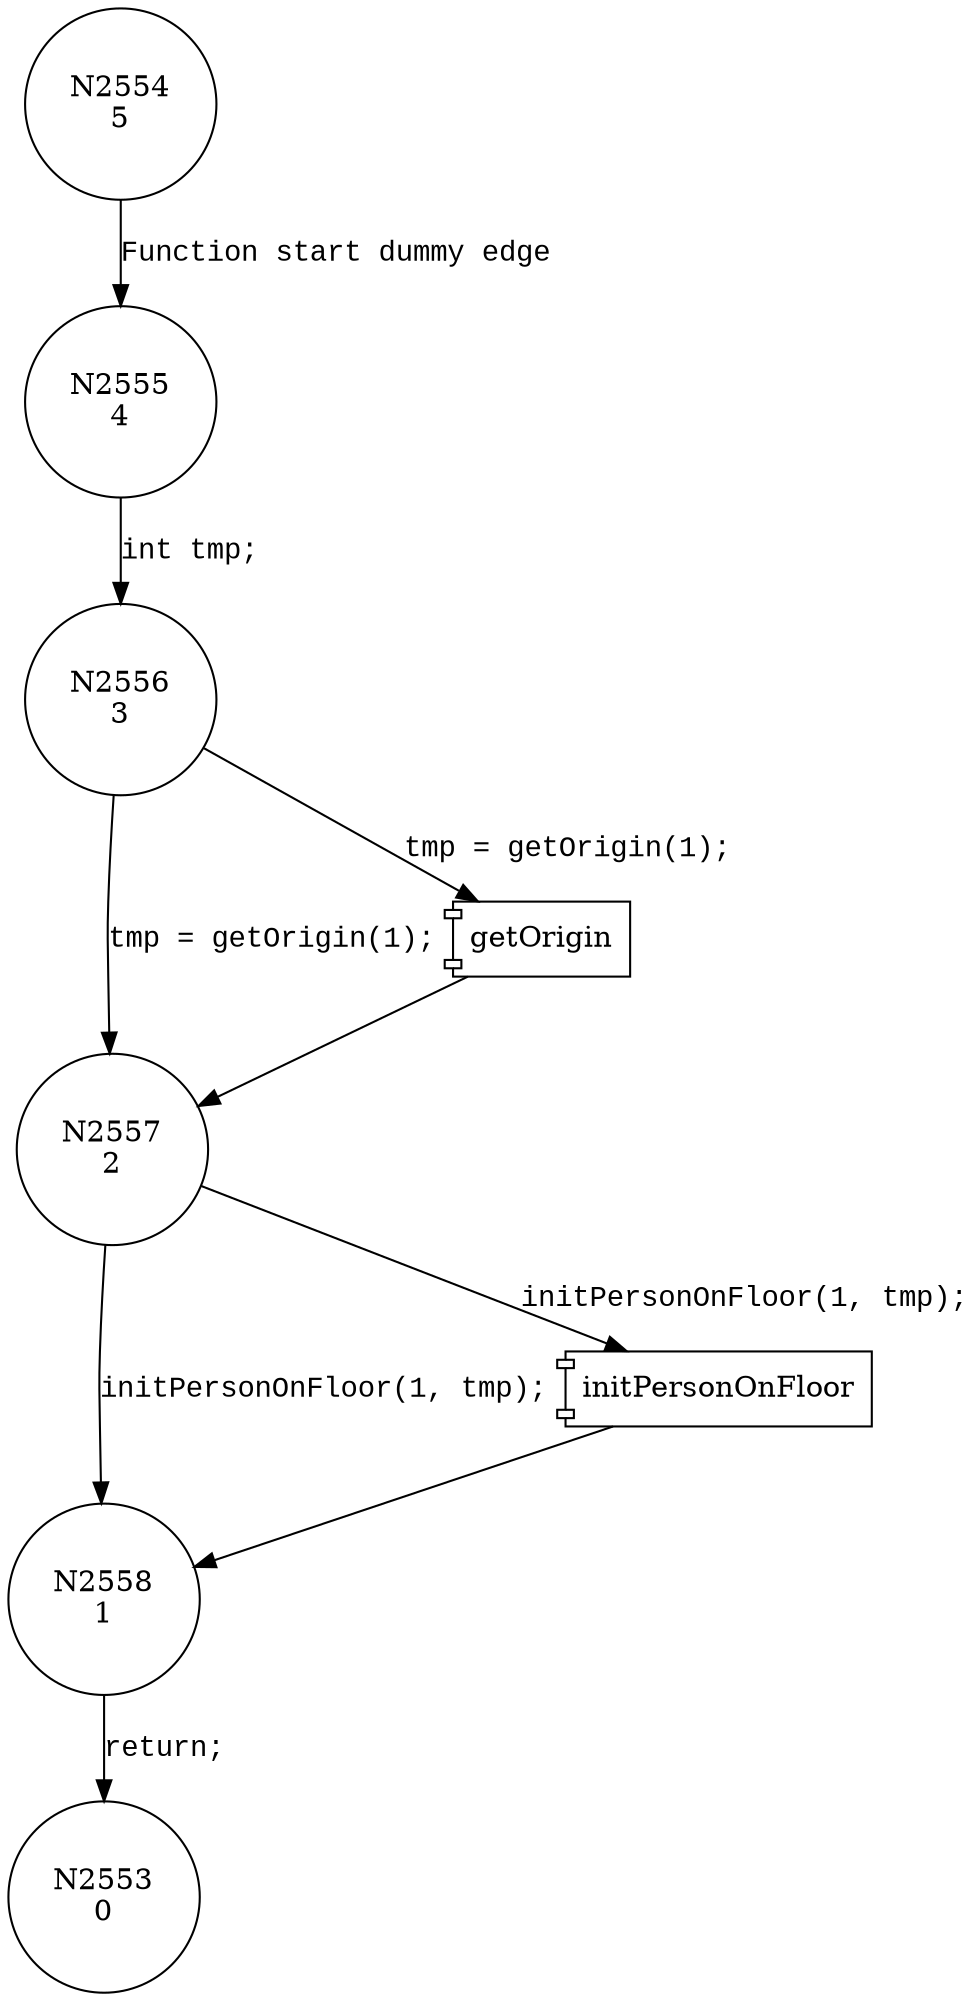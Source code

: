 digraph aliceCall {
2554 [shape="circle" label="N2554\n5"]
2555 [shape="circle" label="N2555\n4"]
2556 [shape="circle" label="N2556\n3"]
2557 [shape="circle" label="N2557\n2"]
2558 [shape="circle" label="N2558\n1"]
2553 [shape="circle" label="N2553\n0"]
2554 -> 2555 [label="Function start dummy edge" fontname="Courier New"]
100007 [shape="component" label="getOrigin"]
2556 -> 100007 [label="tmp = getOrigin(1);" fontname="Courier New"]
100007 -> 2557 [label="" fontname="Courier New"]
2556 -> 2557 [label="tmp = getOrigin(1);" fontname="Courier New"]
100008 [shape="component" label="initPersonOnFloor"]
2557 -> 100008 [label="initPersonOnFloor(1, tmp);" fontname="Courier New"]
100008 -> 2558 [label="" fontname="Courier New"]
2557 -> 2558 [label="initPersonOnFloor(1, tmp);" fontname="Courier New"]
2558 -> 2553 [label="return;" fontname="Courier New"]
2555 -> 2556 [label="int tmp;" fontname="Courier New"]
}